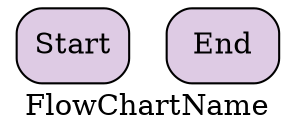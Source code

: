 // https://gist.github.com/tobeylin/9baaeb960738d0921f54e369b060ac2f
digraph FlowChartName {
	graph [
		label = "FlowChartName"
		rankdir = TB;
		compound = true;
		splines = ortho;
	];

	// Start, End
	node [
		shape = "box"
		style = "filled, rounded"
		fillcolor = 4
		colorscheme = pastel16
	] Start, End;
	// Task
	node [
		shape = "box"
		style = "filled"
		fillcolor = 2
		colorscheme = pastel16
	];
	// Data Input/Output
	node [
		shape = "parallelogram"
		style = "filled"
		fillcolor = 3
		colorscheme = pastel16
	];
	// Condition
	node [
		shape = "diamond"
		style = "filled"
		fillcolor = 6
		colorscheme = pastel16
	];
	// Comment
	node [
		shape = "box"
		style = "dashed"
	];
	// Process
	node [
		shape = "record"
		style = "filled"
		fillcolor = 5
		colorscheme = pastel16
	];

	// cluster

	// labels

	// edges

}
